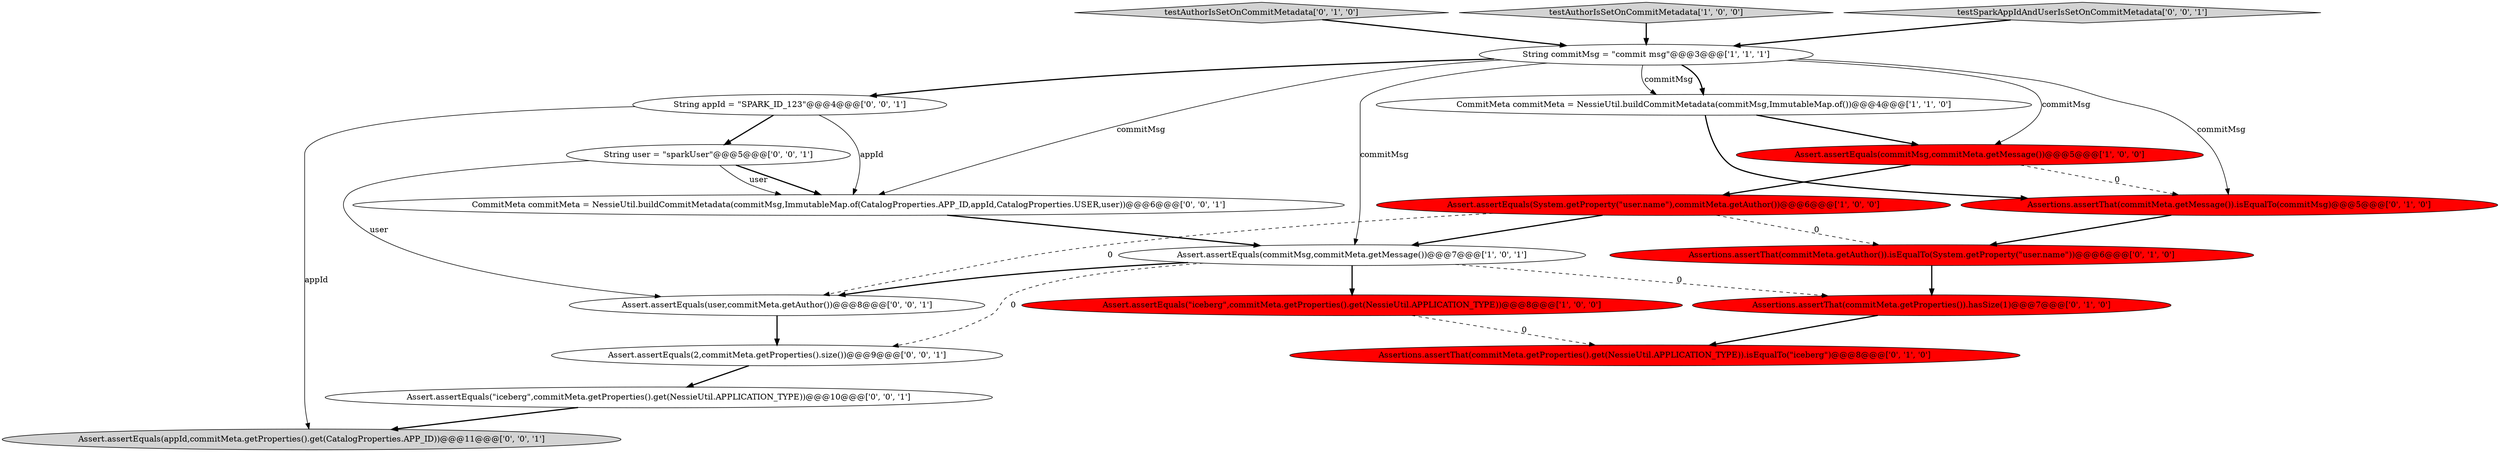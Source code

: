 digraph {
7 [style = filled, label = "testAuthorIsSetOnCommitMetadata['0', '1', '0']", fillcolor = lightgray, shape = diamond image = "AAA0AAABBB2BBB"];
2 [style = filled, label = "Assert.assertEquals(commitMsg,commitMeta.getMessage())@@@5@@@['1', '0', '0']", fillcolor = red, shape = ellipse image = "AAA1AAABBB1BBB"];
9 [style = filled, label = "Assertions.assertThat(commitMeta.getMessage()).isEqualTo(commitMsg)@@@5@@@['0', '1', '0']", fillcolor = red, shape = ellipse image = "AAA1AAABBB2BBB"];
11 [style = filled, label = "Assertions.assertThat(commitMeta.getProperties().get(NessieUtil.APPLICATION_TYPE)).isEqualTo(\"iceberg\")@@@8@@@['0', '1', '0']", fillcolor = red, shape = ellipse image = "AAA1AAABBB2BBB"];
3 [style = filled, label = "Assert.assertEquals(commitMsg,commitMeta.getMessage())@@@7@@@['1', '0', '1']", fillcolor = white, shape = ellipse image = "AAA0AAABBB1BBB"];
14 [style = filled, label = "String user = \"sparkUser\"@@@5@@@['0', '0', '1']", fillcolor = white, shape = ellipse image = "AAA0AAABBB3BBB"];
17 [style = filled, label = "Assert.assertEquals(user,commitMeta.getAuthor())@@@8@@@['0', '0', '1']", fillcolor = white, shape = ellipse image = "AAA0AAABBB3BBB"];
12 [style = filled, label = "Assert.assertEquals(\"iceberg\",commitMeta.getProperties().get(NessieUtil.APPLICATION_TYPE))@@@10@@@['0', '0', '1']", fillcolor = white, shape = ellipse image = "AAA0AAABBB3BBB"];
4 [style = filled, label = "testAuthorIsSetOnCommitMetadata['1', '0', '0']", fillcolor = lightgray, shape = diamond image = "AAA0AAABBB1BBB"];
8 [style = filled, label = "Assertions.assertThat(commitMeta.getProperties()).hasSize(1)@@@7@@@['0', '1', '0']", fillcolor = red, shape = ellipse image = "AAA1AAABBB2BBB"];
18 [style = filled, label = "Assert.assertEquals(2,commitMeta.getProperties().size())@@@9@@@['0', '0', '1']", fillcolor = white, shape = ellipse image = "AAA0AAABBB3BBB"];
5 [style = filled, label = "CommitMeta commitMeta = NessieUtil.buildCommitMetadata(commitMsg,ImmutableMap.of())@@@4@@@['1', '1', '0']", fillcolor = white, shape = ellipse image = "AAA0AAABBB1BBB"];
13 [style = filled, label = "testSparkAppIdAndUserIsSetOnCommitMetadata['0', '0', '1']", fillcolor = lightgray, shape = diamond image = "AAA0AAABBB3BBB"];
16 [style = filled, label = "String appId = \"SPARK_ID_123\"@@@4@@@['0', '0', '1']", fillcolor = white, shape = ellipse image = "AAA0AAABBB3BBB"];
6 [style = filled, label = "Assert.assertEquals(System.getProperty(\"user.name\"),commitMeta.getAuthor())@@@6@@@['1', '0', '0']", fillcolor = red, shape = ellipse image = "AAA1AAABBB1BBB"];
1 [style = filled, label = "String commitMsg = \"commit msg\"@@@3@@@['1', '1', '1']", fillcolor = white, shape = ellipse image = "AAA0AAABBB1BBB"];
10 [style = filled, label = "Assertions.assertThat(commitMeta.getAuthor()).isEqualTo(System.getProperty(\"user.name\"))@@@6@@@['0', '1', '0']", fillcolor = red, shape = ellipse image = "AAA1AAABBB2BBB"];
19 [style = filled, label = "Assert.assertEquals(appId,commitMeta.getProperties().get(CatalogProperties.APP_ID))@@@11@@@['0', '0', '1']", fillcolor = lightgray, shape = ellipse image = "AAA0AAABBB3BBB"];
15 [style = filled, label = "CommitMeta commitMeta = NessieUtil.buildCommitMetadata(commitMsg,ImmutableMap.of(CatalogProperties.APP_ID,appId,CatalogProperties.USER,user))@@@6@@@['0', '0', '1']", fillcolor = white, shape = ellipse image = "AAA0AAABBB3BBB"];
0 [style = filled, label = "Assert.assertEquals(\"iceberg\",commitMeta.getProperties().get(NessieUtil.APPLICATION_TYPE))@@@8@@@['1', '0', '0']", fillcolor = red, shape = ellipse image = "AAA1AAABBB1BBB"];
1->5 [style = bold, label=""];
6->3 [style = bold, label=""];
7->1 [style = bold, label=""];
5->9 [style = bold, label=""];
2->6 [style = bold, label=""];
14->17 [style = solid, label="user"];
3->18 [style = dashed, label="0"];
16->19 [style = solid, label="appId"];
18->12 [style = bold, label=""];
0->11 [style = dashed, label="0"];
6->17 [style = dashed, label="0"];
1->3 [style = solid, label="commitMsg"];
9->10 [style = bold, label=""];
15->3 [style = bold, label=""];
13->1 [style = bold, label=""];
3->0 [style = bold, label=""];
6->10 [style = dashed, label="0"];
5->2 [style = bold, label=""];
1->2 [style = solid, label="commitMsg"];
10->8 [style = bold, label=""];
2->9 [style = dashed, label="0"];
1->16 [style = bold, label=""];
17->18 [style = bold, label=""];
16->15 [style = solid, label="appId"];
3->8 [style = dashed, label="0"];
16->14 [style = bold, label=""];
3->17 [style = bold, label=""];
14->15 [style = bold, label=""];
4->1 [style = bold, label=""];
14->15 [style = solid, label="user"];
12->19 [style = bold, label=""];
1->9 [style = solid, label="commitMsg"];
1->15 [style = solid, label="commitMsg"];
8->11 [style = bold, label=""];
1->5 [style = solid, label="commitMsg"];
}
